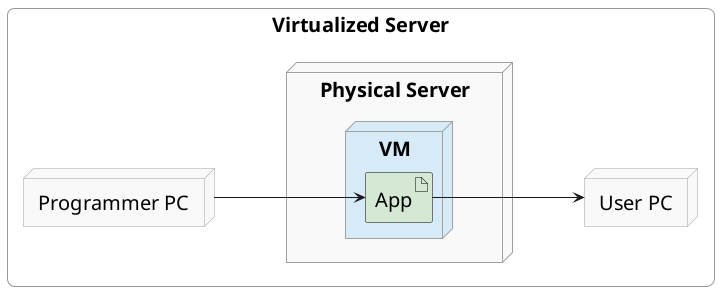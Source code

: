 @startuml

skinparam defaultFontSize 20

skinparam node {
  BackgroundColor #F9F9F9
  BorderColor #A0A0A0
  RoundCorner 10
}
skinparam artifact {
  BackgroundColor #D5E8D4
  BorderColor black
}
skinparam cloud {
  BackgroundColor #D6EAF8
  BorderColor black
}

skinparam rectangle {
  BorderColor #999999
  FontStyle bold
  RoundCorner 15
}

' Force horizontal layout
left to right direction


rectangle "Virtualized Server" as VM {
    node "Programmer PC" as PC5
    node "Physical Server" as PServer {
        node "VM" as VMNode #D6EAF8 {
            artifact "App" as App4
        }
    }
    node "User PC" as PC6

    PC5 --> App4
    App4 --> PC6
}



@enduml
